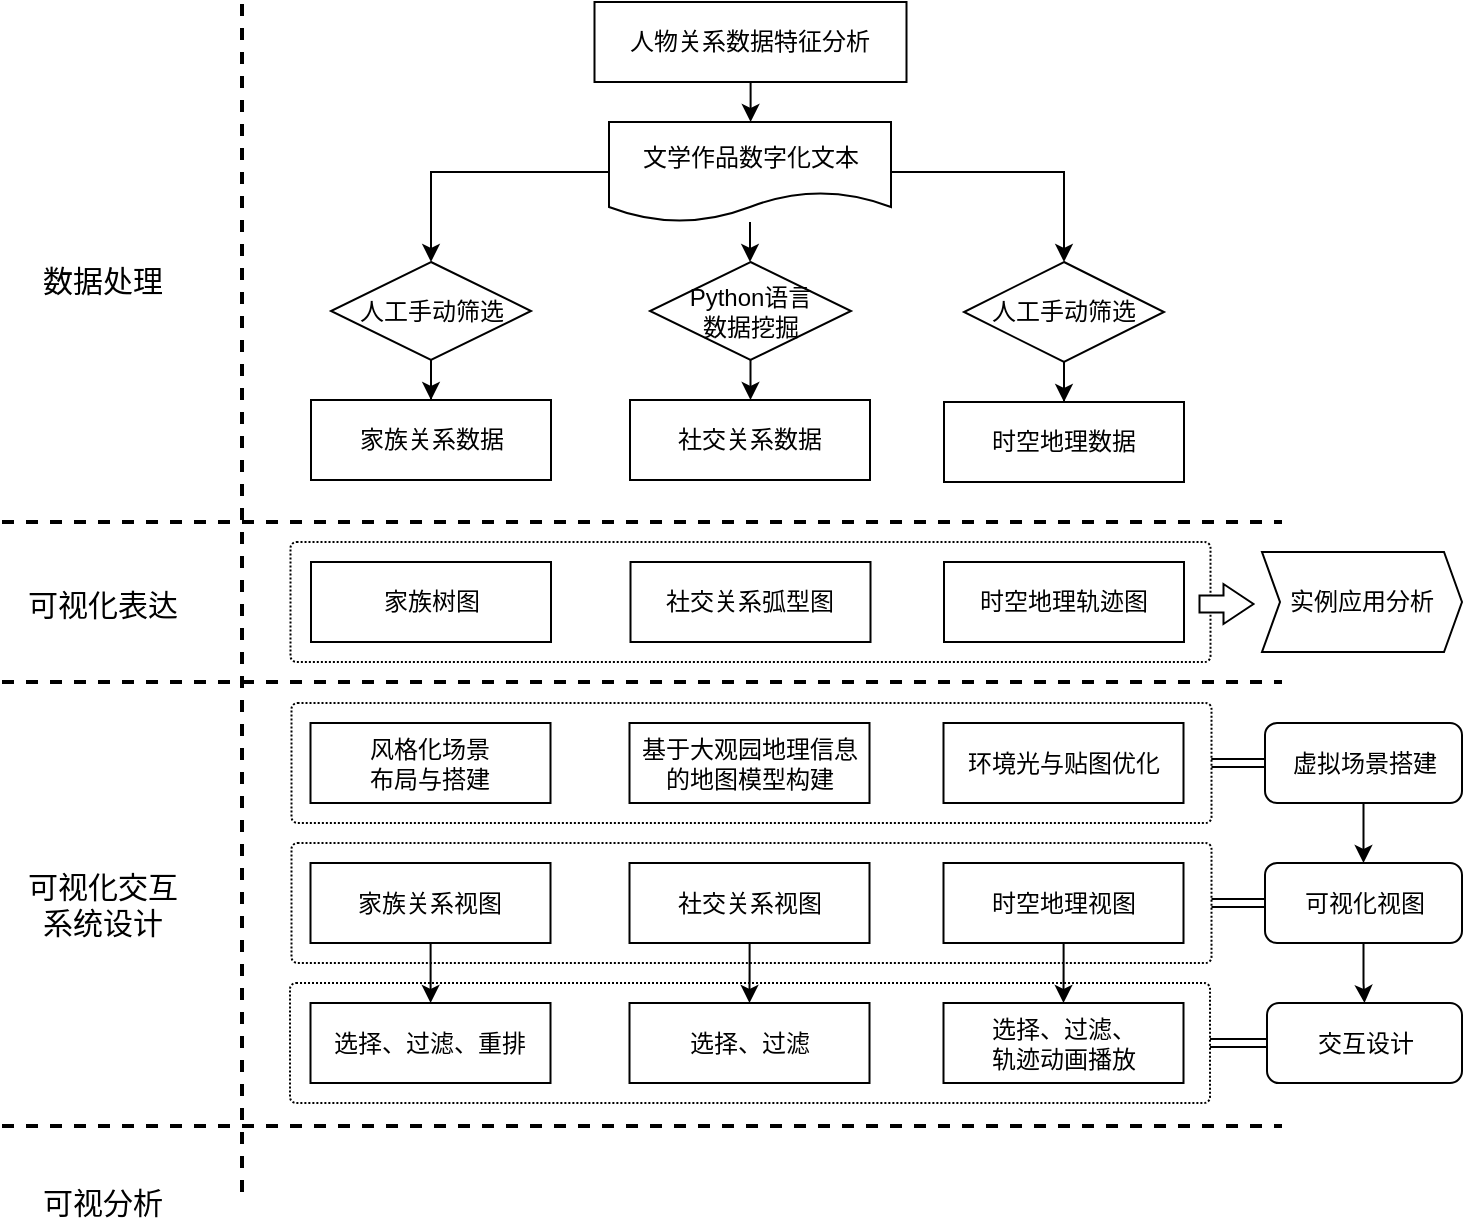 <mxfile version="17.1.3" type="github">
  <diagram id="dyzcw_AZm1Z2q-wtx3s_" name="技术路线图">
    <mxGraphModel dx="865" dy="1625" grid="1" gridSize="10" guides="1" tooltips="1" connect="1" arrows="1" fold="1" page="1" pageScale="1" pageWidth="827" pageHeight="1169" math="0" shadow="0">
      <root>
        <mxCell id="0" />
        <mxCell id="1" parent="0" />
        <mxCell id="e2x3rvSMvW2sXb-gtNIR-98" value="" style="rounded=1;whiteSpace=wrap;html=1;fontSize=12;fillColor=none;dashed=1;dashPattern=1 1;arcSize=5;" vertex="1" parent="1">
          <mxGeometry x="174.75" y="340.5" width="460" height="60" as="geometry" />
        </mxCell>
        <mxCell id="e2x3rvSMvW2sXb-gtNIR-95" value="" style="rounded=1;whiteSpace=wrap;html=1;fontSize=12;fillColor=none;dashed=1;dashPattern=1 1;arcSize=5;" vertex="1" parent="1">
          <mxGeometry x="174.25" y="260" width="460" height="60" as="geometry" />
        </mxCell>
        <mxCell id="e2x3rvSMvW2sXb-gtNIR-97" value="" style="rounded=1;whiteSpace=wrap;html=1;fontSize=12;fillColor=none;dashed=1;dashPattern=1 1;arcSize=5;" vertex="1" parent="1">
          <mxGeometry x="174.75" y="410.5" width="460" height="60" as="geometry" />
        </mxCell>
        <mxCell id="e2x3rvSMvW2sXb-gtNIR-96" value="" style="rounded=1;whiteSpace=wrap;html=1;fontSize=12;fillColor=none;dashed=1;dashPattern=1 1;arcSize=5;" vertex="1" parent="1">
          <mxGeometry x="174" y="480.5" width="460" height="60" as="geometry" />
        </mxCell>
        <mxCell id="e2x3rvSMvW2sXb-gtNIR-1" value="&lt;font style=&quot;font-size: 15px;&quot;&gt;数据处理&lt;/font&gt;" style="text;html=1;align=center;verticalAlign=middle;resizable=0;points=[];autosize=1;strokeColor=none;fillColor=none;fontSize=15;" vertex="1" parent="1">
          <mxGeometry x="40" y="119" width="80" height="20" as="geometry" />
        </mxCell>
        <mxCell id="e2x3rvSMvW2sXb-gtNIR-2" value="&lt;font style=&quot;font-size: 15px;&quot;&gt;可视化表达&lt;/font&gt;" style="text;html=1;align=center;verticalAlign=middle;resizable=0;points=[];autosize=1;strokeColor=none;fillColor=none;fontSize=15;" vertex="1" parent="1">
          <mxGeometry x="35" y="281" width="90" height="20" as="geometry" />
        </mxCell>
        <mxCell id="e2x3rvSMvW2sXb-gtNIR-3" value="&lt;font style=&quot;font-size: 15px;&quot;&gt;可视化交互&lt;br style=&quot;font-size: 15px;&quot;&gt;系统设计&lt;/font&gt;" style="text;html=1;align=center;verticalAlign=middle;resizable=0;points=[];autosize=1;strokeColor=none;fillColor=none;fontSize=15;" vertex="1" parent="1">
          <mxGeometry x="35" y="420.5" width="90" height="40" as="geometry" />
        </mxCell>
        <mxCell id="e2x3rvSMvW2sXb-gtNIR-4" value="&lt;font style=&quot;font-size: 15px;&quot;&gt;可视分析&lt;/font&gt;" style="text;html=1;align=center;verticalAlign=middle;resizable=0;points=[];autosize=1;strokeColor=none;fillColor=none;fontSize=15;" vertex="1" parent="1">
          <mxGeometry x="40" y="580" width="80" height="20" as="geometry" />
        </mxCell>
        <mxCell id="e2x3rvSMvW2sXb-gtNIR-20" style="edgeStyle=orthogonalEdgeStyle;rounded=0;orthogonalLoop=1;jettySize=auto;html=1;entryX=0.5;entryY=0;entryDx=0;entryDy=0;" edge="1" parent="1" source="e2x3rvSMvW2sXb-gtNIR-5" target="e2x3rvSMvW2sXb-gtNIR-16">
          <mxGeometry relative="1" as="geometry" />
        </mxCell>
        <mxCell id="e2x3rvSMvW2sXb-gtNIR-21" style="edgeStyle=orthogonalEdgeStyle;rounded=0;orthogonalLoop=1;jettySize=auto;html=1;entryX=0.5;entryY=0;entryDx=0;entryDy=0;" edge="1" parent="1" source="e2x3rvSMvW2sXb-gtNIR-5" target="e2x3rvSMvW2sXb-gtNIR-13">
          <mxGeometry relative="1" as="geometry" />
        </mxCell>
        <mxCell id="e2x3rvSMvW2sXb-gtNIR-22" style="edgeStyle=orthogonalEdgeStyle;rounded=0;orthogonalLoop=1;jettySize=auto;html=1;entryX=0.5;entryY=0;entryDx=0;entryDy=0;" edge="1" parent="1" source="e2x3rvSMvW2sXb-gtNIR-5" target="e2x3rvSMvW2sXb-gtNIR-17">
          <mxGeometry relative="1" as="geometry" />
        </mxCell>
        <mxCell id="e2x3rvSMvW2sXb-gtNIR-5" value="文学作品数字化文本" style="shape=document;whiteSpace=wrap;html=1;boundedLbl=1;" vertex="1" parent="1">
          <mxGeometry x="333.5" y="50" width="141" height="50" as="geometry" />
        </mxCell>
        <mxCell id="e2x3rvSMvW2sXb-gtNIR-9" value="社交关系数据" style="rounded=0;whiteSpace=wrap;html=1;" vertex="1" parent="1">
          <mxGeometry x="344" y="189" width="120" height="40" as="geometry" />
        </mxCell>
        <mxCell id="e2x3rvSMvW2sXb-gtNIR-10" value="家族关系数据" style="rounded=0;whiteSpace=wrap;html=1;" vertex="1" parent="1">
          <mxGeometry x="184.5" y="189" width="120" height="40" as="geometry" />
        </mxCell>
        <mxCell id="e2x3rvSMvW2sXb-gtNIR-11" value="时空地理数据" style="rounded=0;whiteSpace=wrap;html=1;" vertex="1" parent="1">
          <mxGeometry x="501" y="190" width="120" height="40" as="geometry" />
        </mxCell>
        <mxCell id="e2x3rvSMvW2sXb-gtNIR-23" value="" style="edgeStyle=orthogonalEdgeStyle;rounded=0;orthogonalLoop=1;jettySize=auto;html=1;" edge="1" parent="1" source="e2x3rvSMvW2sXb-gtNIR-13" target="e2x3rvSMvW2sXb-gtNIR-10">
          <mxGeometry relative="1" as="geometry" />
        </mxCell>
        <mxCell id="e2x3rvSMvW2sXb-gtNIR-13" value="人工手动筛选" style="rhombus;whiteSpace=wrap;html=1;" vertex="1" parent="1">
          <mxGeometry x="194.5" y="120" width="100" height="49" as="geometry" />
        </mxCell>
        <mxCell id="e2x3rvSMvW2sXb-gtNIR-24" value="" style="edgeStyle=orthogonalEdgeStyle;rounded=0;orthogonalLoop=1;jettySize=auto;html=1;" edge="1" parent="1" source="e2x3rvSMvW2sXb-gtNIR-16" target="e2x3rvSMvW2sXb-gtNIR-9">
          <mxGeometry relative="1" as="geometry" />
        </mxCell>
        <mxCell id="e2x3rvSMvW2sXb-gtNIR-16" value="Python语言&lt;br&gt;数据挖掘" style="rhombus;whiteSpace=wrap;html=1;" vertex="1" parent="1">
          <mxGeometry x="354" y="120" width="100.5" height="49" as="geometry" />
        </mxCell>
        <mxCell id="e2x3rvSMvW2sXb-gtNIR-25" value="" style="edgeStyle=orthogonalEdgeStyle;rounded=0;orthogonalLoop=1;jettySize=auto;html=1;" edge="1" parent="1" source="e2x3rvSMvW2sXb-gtNIR-17" target="e2x3rvSMvW2sXb-gtNIR-11">
          <mxGeometry relative="1" as="geometry" />
        </mxCell>
        <mxCell id="e2x3rvSMvW2sXb-gtNIR-17" value="人工手动筛选" style="rhombus;whiteSpace=wrap;html=1;" vertex="1" parent="1">
          <mxGeometry x="511" y="120" width="100" height="50" as="geometry" />
        </mxCell>
        <mxCell id="e2x3rvSMvW2sXb-gtNIR-19" style="edgeStyle=orthogonalEdgeStyle;rounded=0;orthogonalLoop=1;jettySize=auto;html=1;" edge="1" parent="1" source="e2x3rvSMvW2sXb-gtNIR-18" target="e2x3rvSMvW2sXb-gtNIR-5">
          <mxGeometry relative="1" as="geometry" />
        </mxCell>
        <mxCell id="e2x3rvSMvW2sXb-gtNIR-18" value="人物关系数据特征分析" style="rounded=0;whiteSpace=wrap;html=1;" vertex="1" parent="1">
          <mxGeometry x="326.25" y="-10" width="156" height="40" as="geometry" />
        </mxCell>
        <mxCell id="e2x3rvSMvW2sXb-gtNIR-26" value="家族树图" style="rounded=0;whiteSpace=wrap;html=1;" vertex="1" parent="1">
          <mxGeometry x="184.5" y="270" width="120" height="40" as="geometry" />
        </mxCell>
        <mxCell id="e2x3rvSMvW2sXb-gtNIR-27" value="社交关系弧型图" style="rounded=0;whiteSpace=wrap;html=1;" vertex="1" parent="1">
          <mxGeometry x="344.25" y="270" width="120" height="40" as="geometry" />
        </mxCell>
        <mxCell id="e2x3rvSMvW2sXb-gtNIR-28" value="时空地理轨迹图" style="rounded=0;whiteSpace=wrap;html=1;" vertex="1" parent="1">
          <mxGeometry x="501" y="270" width="120" height="40" as="geometry" />
        </mxCell>
        <mxCell id="e2x3rvSMvW2sXb-gtNIR-31" value="实例应用分析" style="shape=step;perimeter=stepPerimeter;whiteSpace=wrap;html=1;fixedSize=1;size=9;" vertex="1" parent="1">
          <mxGeometry x="660" y="265" width="100" height="50" as="geometry" />
        </mxCell>
        <mxCell id="e2x3rvSMvW2sXb-gtNIR-32" value="" style="endArrow=none;dashed=1;html=1;rounded=0;strokeWidth=2;" edge="1" parent="1">
          <mxGeometry width="50" height="50" relative="1" as="geometry">
            <mxPoint x="30" y="250" as="sourcePoint" />
            <mxPoint x="670" y="250" as="targetPoint" />
          </mxGeometry>
        </mxCell>
        <mxCell id="e2x3rvSMvW2sXb-gtNIR-33" value="" style="endArrow=none;dashed=1;html=1;rounded=0;strokeWidth=2;" edge="1" parent="1">
          <mxGeometry width="50" height="50" relative="1" as="geometry">
            <mxPoint x="30" y="330" as="sourcePoint" />
            <mxPoint x="670" y="330" as="targetPoint" />
          </mxGeometry>
        </mxCell>
        <mxCell id="e2x3rvSMvW2sXb-gtNIR-34" value="" style="html=1;shadow=0;dashed=0;align=center;verticalAlign=middle;shape=mxgraph.arrows2.arrow;dy=0.58;dx=15;notch=0;" vertex="1" parent="1">
          <mxGeometry x="628.75" y="281" width="27" height="20" as="geometry" />
        </mxCell>
        <mxCell id="e2x3rvSMvW2sXb-gtNIR-42" value="风格化场景&lt;br&gt;布局与搭建" style="rounded=0;whiteSpace=wrap;html=1;" vertex="1" parent="1">
          <mxGeometry x="184.25" y="350.5" width="120" height="40" as="geometry" />
        </mxCell>
        <mxCell id="e2x3rvSMvW2sXb-gtNIR-43" value="基于大观园地理信息的地图模型构建" style="rounded=0;whiteSpace=wrap;html=1;" vertex="1" parent="1">
          <mxGeometry x="343.75" y="350.5" width="120" height="40" as="geometry" />
        </mxCell>
        <mxCell id="e2x3rvSMvW2sXb-gtNIR-44" value="环境光与贴图优化" style="rounded=0;whiteSpace=wrap;html=1;" vertex="1" parent="1">
          <mxGeometry x="500.75" y="350.5" width="120" height="40" as="geometry" />
        </mxCell>
        <mxCell id="e2x3rvSMvW2sXb-gtNIR-45" value="" style="endArrow=none;dashed=1;html=1;rounded=0;strokeWidth=2;" edge="1" parent="1">
          <mxGeometry width="50" height="50" relative="1" as="geometry">
            <mxPoint x="150" y="-9" as="sourcePoint" />
            <mxPoint x="150" y="591" as="targetPoint" />
          </mxGeometry>
        </mxCell>
        <mxCell id="e2x3rvSMvW2sXb-gtNIR-75" value="" style="edgeStyle=orthogonalEdgeStyle;rounded=0;orthogonalLoop=1;jettySize=auto;html=1;fontSize=12;strokeWidth=1;" edge="1" parent="1" source="e2x3rvSMvW2sXb-gtNIR-50" target="e2x3rvSMvW2sXb-gtNIR-74">
          <mxGeometry relative="1" as="geometry" />
        </mxCell>
        <mxCell id="e2x3rvSMvW2sXb-gtNIR-100" style="edgeStyle=orthogonalEdgeStyle;rounded=0;orthogonalLoop=1;jettySize=auto;html=1;fontSize=12;strokeWidth=1;dashed=1;dashPattern=1 2;shape=link;" edge="1" parent="1" source="e2x3rvSMvW2sXb-gtNIR-50" target="e2x3rvSMvW2sXb-gtNIR-98">
          <mxGeometry relative="1" as="geometry" />
        </mxCell>
        <mxCell id="e2x3rvSMvW2sXb-gtNIR-104" value="" style="edgeStyle=orthogonalEdgeStyle;shape=link;rounded=0;orthogonalLoop=1;jettySize=auto;html=1;fontSize=12;strokeWidth=1;" edge="1" parent="1" source="e2x3rvSMvW2sXb-gtNIR-50" target="e2x3rvSMvW2sXb-gtNIR-98">
          <mxGeometry relative="1" as="geometry" />
        </mxCell>
        <mxCell id="e2x3rvSMvW2sXb-gtNIR-50" value="虚拟场景搭建" style="rounded=1;whiteSpace=wrap;html=1;fontSize=12;" vertex="1" parent="1">
          <mxGeometry x="661.5" y="350.5" width="98.5" height="40" as="geometry" />
        </mxCell>
        <mxCell id="e2x3rvSMvW2sXb-gtNIR-105" style="edgeStyle=orthogonalEdgeStyle;rounded=0;orthogonalLoop=1;jettySize=auto;html=1;fontSize=12;strokeWidth=1;" edge="1" parent="1" source="e2x3rvSMvW2sXb-gtNIR-66" target="e2x3rvSMvW2sXb-gtNIR-86">
          <mxGeometry relative="1" as="geometry" />
        </mxCell>
        <mxCell id="e2x3rvSMvW2sXb-gtNIR-66" value="家族关系视图" style="rounded=0;whiteSpace=wrap;html=1;" vertex="1" parent="1">
          <mxGeometry x="184.25" y="420.5" width="120" height="40" as="geometry" />
        </mxCell>
        <mxCell id="e2x3rvSMvW2sXb-gtNIR-106" style="edgeStyle=orthogonalEdgeStyle;rounded=0;orthogonalLoop=1;jettySize=auto;html=1;entryX=0.5;entryY=0;entryDx=0;entryDy=0;fontSize=12;strokeWidth=1;" edge="1" parent="1" source="e2x3rvSMvW2sXb-gtNIR-67" target="e2x3rvSMvW2sXb-gtNIR-87">
          <mxGeometry relative="1" as="geometry" />
        </mxCell>
        <mxCell id="e2x3rvSMvW2sXb-gtNIR-67" value="社交关系视图" style="rounded=0;whiteSpace=wrap;html=1;" vertex="1" parent="1">
          <mxGeometry x="343.75" y="420.5" width="120" height="40" as="geometry" />
        </mxCell>
        <mxCell id="e2x3rvSMvW2sXb-gtNIR-107" style="edgeStyle=orthogonalEdgeStyle;rounded=0;orthogonalLoop=1;jettySize=auto;html=1;entryX=0.5;entryY=0;entryDx=0;entryDy=0;fontSize=12;strokeWidth=1;" edge="1" parent="1" source="e2x3rvSMvW2sXb-gtNIR-68" target="e2x3rvSMvW2sXb-gtNIR-88">
          <mxGeometry relative="1" as="geometry" />
        </mxCell>
        <mxCell id="e2x3rvSMvW2sXb-gtNIR-68" value="时空地理视图" style="rounded=0;whiteSpace=wrap;html=1;" vertex="1" parent="1">
          <mxGeometry x="500.75" y="420.5" width="120" height="40" as="geometry" />
        </mxCell>
        <mxCell id="e2x3rvSMvW2sXb-gtNIR-101" style="edgeStyle=orthogonalEdgeStyle;rounded=0;orthogonalLoop=1;jettySize=auto;html=1;fontSize=12;strokeWidth=1;shape=link;" edge="1" parent="1" source="e2x3rvSMvW2sXb-gtNIR-74" target="e2x3rvSMvW2sXb-gtNIR-97">
          <mxGeometry relative="1" as="geometry" />
        </mxCell>
        <mxCell id="e2x3rvSMvW2sXb-gtNIR-108" style="edgeStyle=orthogonalEdgeStyle;rounded=0;orthogonalLoop=1;jettySize=auto;html=1;fontSize=12;strokeWidth=1;" edge="1" parent="1" source="e2x3rvSMvW2sXb-gtNIR-74" target="e2x3rvSMvW2sXb-gtNIR-94">
          <mxGeometry relative="1" as="geometry" />
        </mxCell>
        <mxCell id="e2x3rvSMvW2sXb-gtNIR-74" value="可视化视图" style="rounded=1;whiteSpace=wrap;html=1;fontSize=12;" vertex="1" parent="1">
          <mxGeometry x="661.5" y="420.5" width="98.5" height="40" as="geometry" />
        </mxCell>
        <mxCell id="e2x3rvSMvW2sXb-gtNIR-86" value="选择、过滤、重排" style="rounded=0;whiteSpace=wrap;html=1;" vertex="1" parent="1">
          <mxGeometry x="184.25" y="490.5" width="120" height="40" as="geometry" />
        </mxCell>
        <mxCell id="e2x3rvSMvW2sXb-gtNIR-87" value="选择、过滤" style="rounded=0;whiteSpace=wrap;html=1;" vertex="1" parent="1">
          <mxGeometry x="343.75" y="490.5" width="120" height="40" as="geometry" />
        </mxCell>
        <mxCell id="e2x3rvSMvW2sXb-gtNIR-88" value="选择、过滤、&lt;br&gt;轨迹动画播放" style="rounded=0;whiteSpace=wrap;html=1;" vertex="1" parent="1">
          <mxGeometry x="500.75" y="490.5" width="120" height="40" as="geometry" />
        </mxCell>
        <mxCell id="e2x3rvSMvW2sXb-gtNIR-102" style="edgeStyle=orthogonalEdgeStyle;rounded=0;orthogonalLoop=1;jettySize=auto;html=1;fontSize=12;strokeWidth=1;shape=link;" edge="1" parent="1" source="e2x3rvSMvW2sXb-gtNIR-94" target="e2x3rvSMvW2sXb-gtNIR-96">
          <mxGeometry relative="1" as="geometry" />
        </mxCell>
        <mxCell id="e2x3rvSMvW2sXb-gtNIR-94" value="交互设计" style="rounded=1;whiteSpace=wrap;html=1;fontSize=12;" vertex="1" parent="1">
          <mxGeometry x="662.5" y="490.5" width="97.5" height="40" as="geometry" />
        </mxCell>
        <mxCell id="e2x3rvSMvW2sXb-gtNIR-109" value="" style="endArrow=none;dashed=1;html=1;rounded=0;strokeWidth=2;" edge="1" parent="1">
          <mxGeometry width="50" height="50" relative="1" as="geometry">
            <mxPoint x="30" y="552" as="sourcePoint" />
            <mxPoint x="670" y="552" as="targetPoint" />
          </mxGeometry>
        </mxCell>
      </root>
    </mxGraphModel>
  </diagram>
</mxfile>
